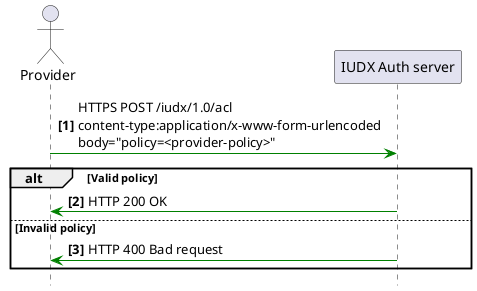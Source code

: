 @startuml
hide footbox

autonumber "<b>[0]"

actor "Provider" as p

participant "IUDX Auth server" as auth


p -[#green]> auth : HTTPS POST /iudx/1.0/acl\ncontent-type:application/x-www-form-urlencoded\nbody="policy=<provider-policy>"

alt Valid policy
    auth -[#green]> p : HTTP 200 OK
else Invalid policy
    auth -[#green]> p : HTTP 400 Bad request
end

@enduml
